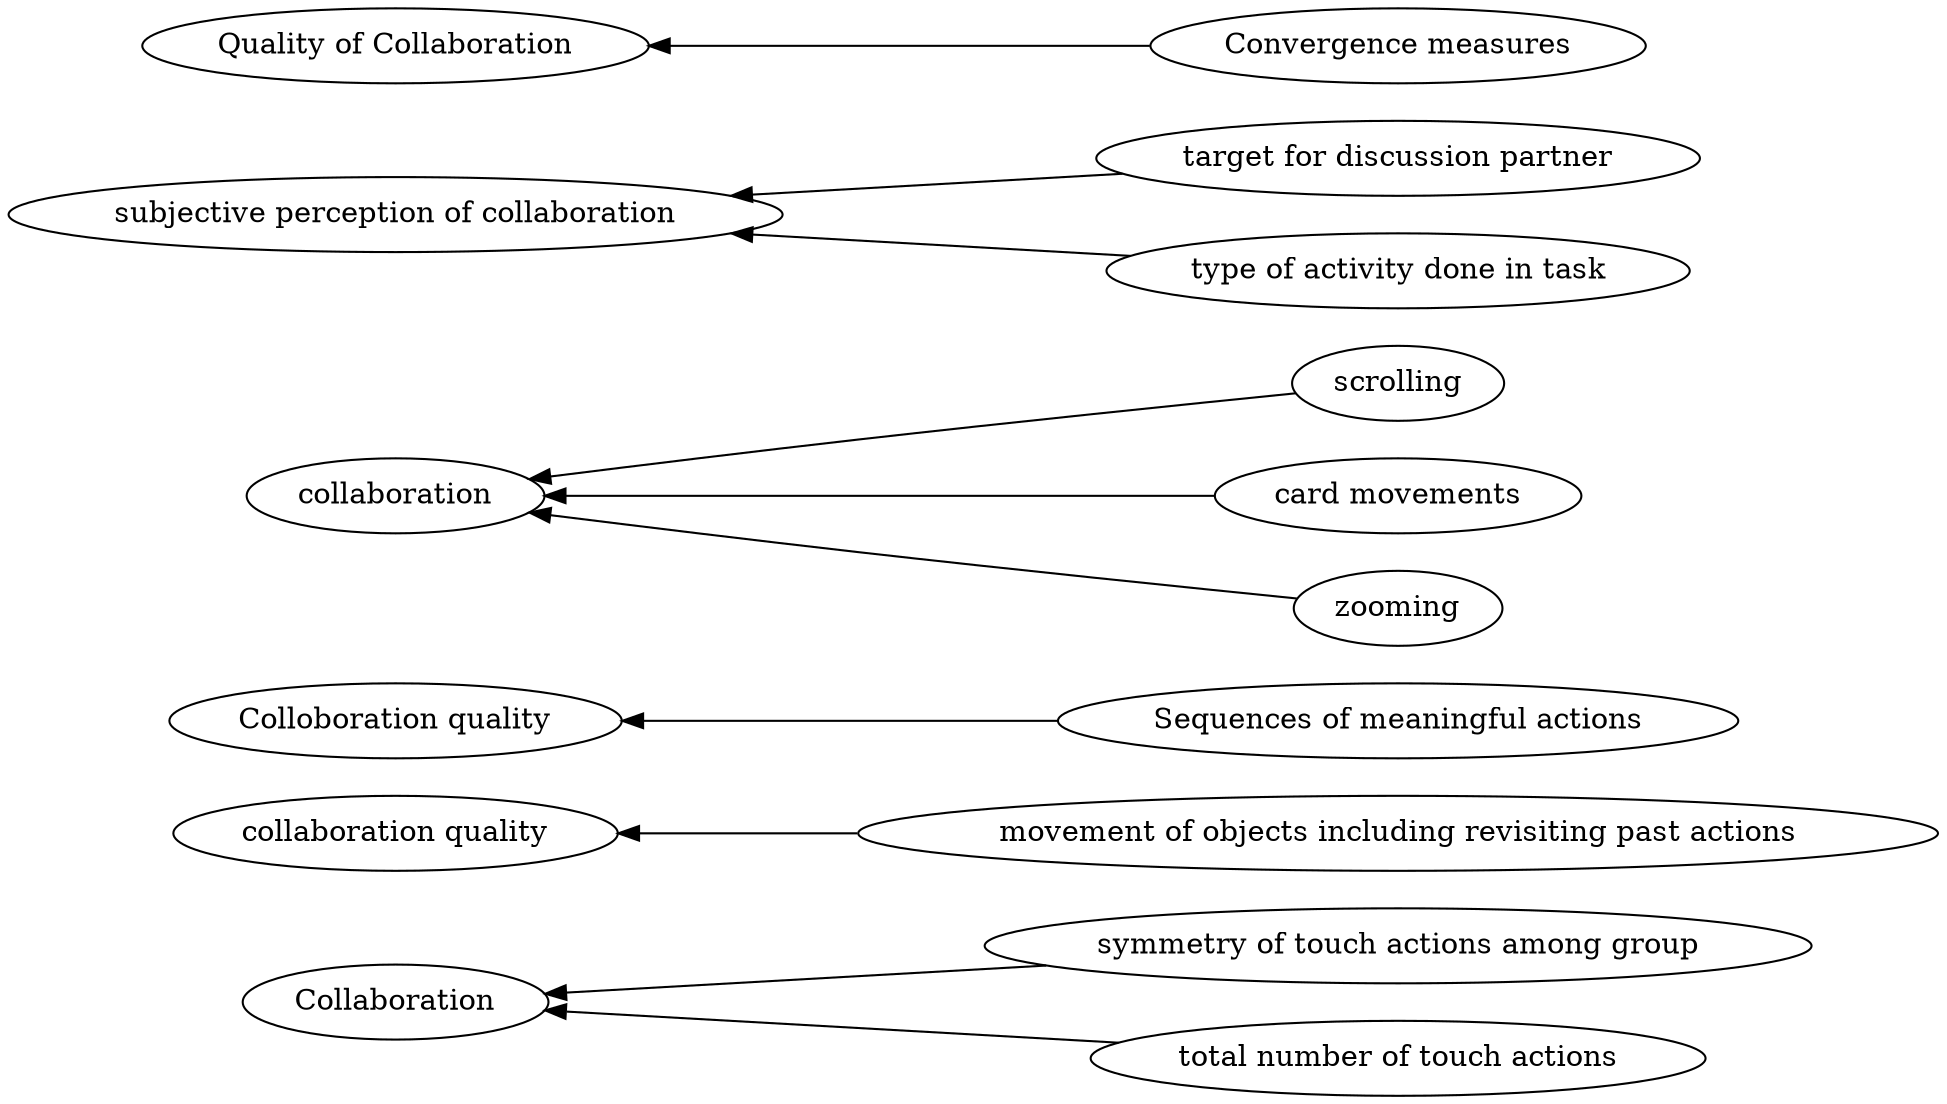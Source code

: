 digraph Test {
	rankdir=RL
	size="15,15"
	overlap=false
	splines=true
	{rank=same; "symmetry of touch actions among group" "movement of objects including revisiting past actions" "Sequences of meaningful actions" "scrolling" "total number of touch actions" "target for discussion partner" "card movements" "zooming" "Convergence measures" "type of activity done in task";}
	{rank=same; "subjective perception of collaboration" "Collaboration" "collaboration" "Colloboration quality" "collaboration quality" "Quality of Collaboration";}
	"type of activity done in task" [href="https://scholar.google.com/scholar?hl=en&q=Focused%20or%20Stuck%20Together:%20Multimodal%20Patterns%20Reveal%20Triads’%20Performance%20in%20Collaborative%20Problem%20Solving"]
	"type of activity done in task" -> "subjective perception of collaboration"
	"target for discussion partner" [href="https://scholar.google.com/scholar?hl=en&q=Focused%20or%20Stuck%20Together:%20Multimodal%20Patterns%20Reveal%20Triads’%20Performance%20in%20Collaborative%20Problem%20Solving"]
	"target for discussion partner" -> "subjective perception of collaboration"
	"Convergence measures" [href="https://scholar.google.com/scholar?hl=en&q=The%20Effect%20of%20Mutual%20Gaze%20Perception%20on%20Students’%20Verbal%20Coordination"]
	"Convergence measures" -> "Quality of Collaboration"
	"Sequences of meaningful actions" [href="https://scholar.google.com/scholar?hl=en&q=Capturing%20and%20analyzing%20verbal%20and%20physical%20collaborative%20learning%20interactions%20at%20an%20enriched%20interactive%20tabletop"]
	"Sequences of meaningful actions" -> "Colloboration quality"
	"card movements" [href="https://scholar.google.com/scholar?hl=en&q=High%20Accuracy%20Detection%20of%20Collaboration%20From%20Log%20Data%20and%20Superficial%20Speech%20Features"]
	"card movements" -> collaboration
	scrolling [href="https://scholar.google.com/scholar?hl=en&q=High%20Accuracy%20Detection%20of%20Collaboration%20From%20Log%20Data%20and%20Superficial%20Speech%20Features"]
	scrolling -> collaboration
	zooming [href="https://scholar.google.com/scholar?hl=en&q=High%20Accuracy%20Detection%20of%20Collaboration%20From%20Log%20Data%20and%20Superficial%20Speech%20Features"]
	zooming -> collaboration
	"total number of touch actions" [href="https://scholar.google.com/scholar?hl=en&q=An%20Automatic%20Approach%20for%20Mining%20Patterns%20of%20Collaboration%20around%20an%20Interactive%20Tabletop"]
	"total number of touch actions" -> Collaboration
	"symmetry of touch actions among group" [href="https://scholar.google.com/scholar?hl=en&q=An%20Automatic%20Approach%20for%20Mining%20Patterns%20of%20Collaboration%20around%20an%20Interactive%20Tabletop"]
	"symmetry of touch actions among group" -> Collaboration
	"movement of objects including revisiting past actions" [href="https://scholar.google.com/scholar?hl=en&q=Using%20the%20Tablet%20Gestures%20and%20Speech%20of%20Pairs%20of%20Students%20to%20Classify%20Their%20Collaboration"]
	"movement of objects including revisiting past actions" -> "collaboration quality"
}
